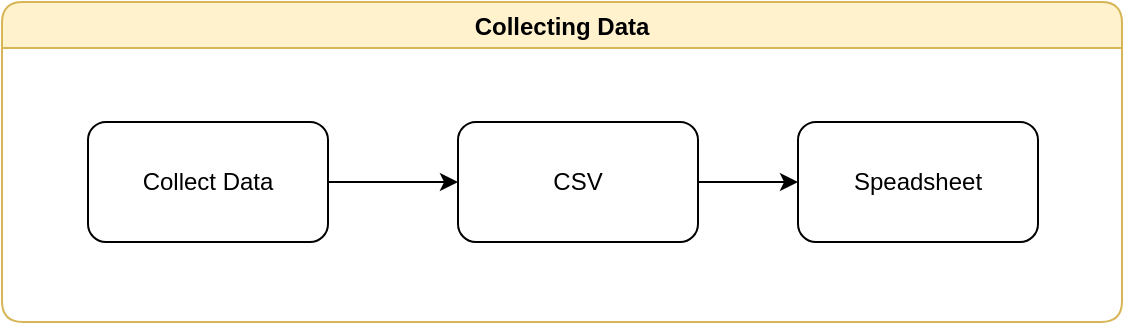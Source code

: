 <mxfile version="14.9.1" type="github"><diagram id="4npDZnar8cVKewIjGRcn" name="Page-1"><mxGraphModel dx="1732" dy="673" grid="1" gridSize="10" guides="1" tooltips="1" connect="1" arrows="1" fold="1" page="1" pageScale="1" pageWidth="850" pageHeight="1100" math="0" shadow="0"><root><mxCell id="0"/><mxCell id="1" parent="0"/><mxCell id="nSoHvwQz_icW1nQm8HtJ-10" value="Collecting Data" style="swimlane;fillColor=#fff2cc;strokeColor=#d6b656;rounded=1;sketch=0;shadow=0;swimlaneFillColor=#ffffff;" vertex="1" parent="1"><mxGeometry x="80" y="60" width="560" height="160" as="geometry"/></mxCell><mxCell id="nSoHvwQz_icW1nQm8HtJ-13" style="edgeStyle=orthogonalEdgeStyle;rounded=0;orthogonalLoop=1;jettySize=auto;html=1;exitX=1;exitY=0.5;exitDx=0;exitDy=0;entryX=0;entryY=0.5;entryDx=0;entryDy=0;" edge="1" parent="nSoHvwQz_icW1nQm8HtJ-10" source="nSoHvwQz_icW1nQm8HtJ-8" target="nSoHvwQz_icW1nQm8HtJ-12"><mxGeometry relative="1" as="geometry"/></mxCell><mxCell id="nSoHvwQz_icW1nQm8HtJ-8" value="CSV" style="rounded=1;whiteSpace=wrap;html=1;" vertex="1" parent="nSoHvwQz_icW1nQm8HtJ-10"><mxGeometry x="228" y="60" width="120" height="60" as="geometry"/></mxCell><mxCell id="nSoHvwQz_icW1nQm8HtJ-5" value="Collect Data" style="rounded=1;whiteSpace=wrap;html=1;" vertex="1" parent="nSoHvwQz_icW1nQm8HtJ-10"><mxGeometry x="43" y="60" width="120" height="60" as="geometry"/></mxCell><mxCell id="nSoHvwQz_icW1nQm8HtJ-11" style="edgeStyle=orthogonalEdgeStyle;rounded=0;orthogonalLoop=1;jettySize=auto;html=1;entryX=0;entryY=0.5;entryDx=0;entryDy=0;" edge="1" parent="nSoHvwQz_icW1nQm8HtJ-10" source="nSoHvwQz_icW1nQm8HtJ-5" target="nSoHvwQz_icW1nQm8HtJ-8"><mxGeometry relative="1" as="geometry"/></mxCell><mxCell id="nSoHvwQz_icW1nQm8HtJ-12" value="Speadsheet" style="rounded=1;whiteSpace=wrap;html=1;" vertex="1" parent="nSoHvwQz_icW1nQm8HtJ-10"><mxGeometry x="398" y="60" width="120" height="60" as="geometry"/></mxCell></root></mxGraphModel></diagram></mxfile>